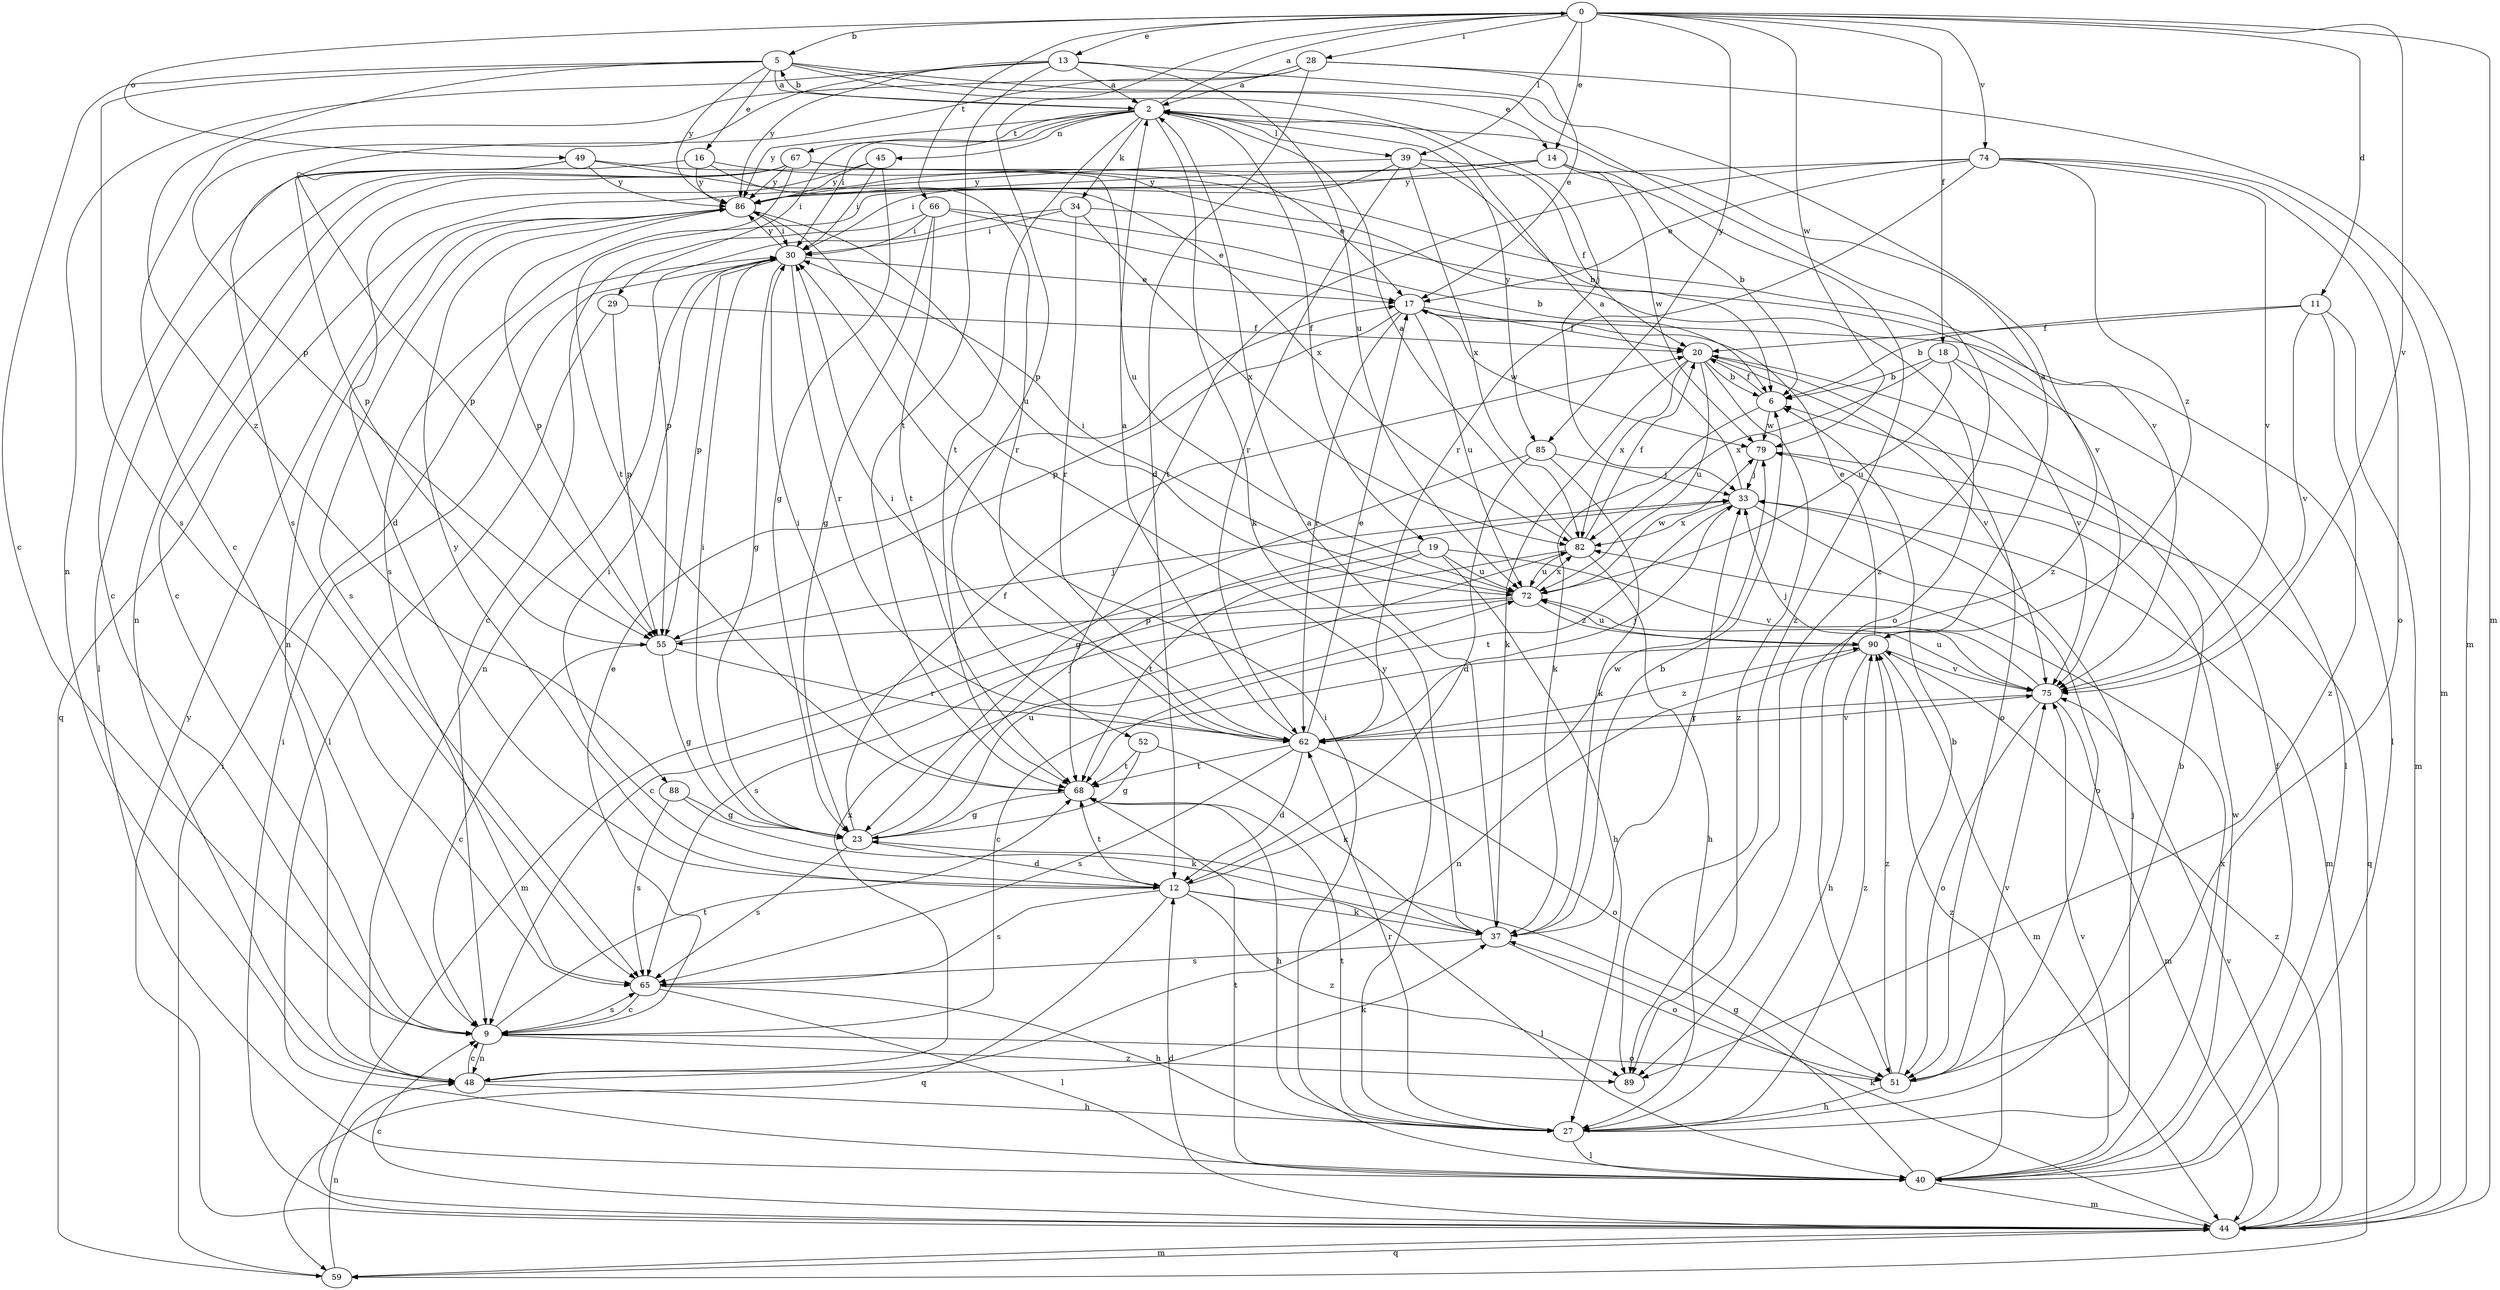 strict digraph  {
0;
2;
5;
6;
9;
11;
12;
13;
14;
16;
17;
18;
19;
20;
23;
27;
28;
29;
30;
33;
34;
37;
39;
40;
44;
45;
48;
49;
51;
52;
55;
59;
62;
65;
66;
67;
68;
72;
74;
75;
79;
82;
85;
86;
88;
89;
90;
0 -> 5  [label=b];
0 -> 11  [label=d];
0 -> 13  [label=e];
0 -> 14  [label=e];
0 -> 18  [label=f];
0 -> 28  [label=i];
0 -> 39  [label=l];
0 -> 44  [label=m];
0 -> 49  [label=o];
0 -> 52  [label=p];
0 -> 66  [label=t];
0 -> 74  [label=v];
0 -> 75  [label=v];
0 -> 79  [label=w];
0 -> 85  [label=y];
2 -> 0  [label=a];
2 -> 5  [label=b];
2 -> 19  [label=f];
2 -> 29  [label=i];
2 -> 30  [label=i];
2 -> 34  [label=k];
2 -> 37  [label=k];
2 -> 39  [label=l];
2 -> 45  [label=n];
2 -> 67  [label=t];
2 -> 68  [label=t];
2 -> 85  [label=y];
2 -> 86  [label=y];
5 -> 2  [label=a];
5 -> 9  [label=c];
5 -> 14  [label=e];
5 -> 16  [label=e];
5 -> 33  [label=j];
5 -> 65  [label=s];
5 -> 86  [label=y];
5 -> 88  [label=z];
5 -> 89  [label=z];
6 -> 20  [label=f];
6 -> 37  [label=k];
6 -> 79  [label=w];
9 -> 17  [label=e];
9 -> 48  [label=n];
9 -> 51  [label=o];
9 -> 65  [label=s];
9 -> 68  [label=t];
9 -> 89  [label=z];
11 -> 6  [label=b];
11 -> 20  [label=f];
11 -> 44  [label=m];
11 -> 75  [label=v];
11 -> 89  [label=z];
12 -> 30  [label=i];
12 -> 37  [label=k];
12 -> 40  [label=l];
12 -> 59  [label=q];
12 -> 65  [label=s];
12 -> 68  [label=t];
12 -> 79  [label=w];
12 -> 86  [label=y];
12 -> 89  [label=z];
13 -> 2  [label=a];
13 -> 48  [label=n];
13 -> 55  [label=p];
13 -> 68  [label=t];
13 -> 72  [label=u];
13 -> 86  [label=y];
13 -> 89  [label=z];
14 -> 6  [label=b];
14 -> 59  [label=q];
14 -> 65  [label=s];
14 -> 79  [label=w];
14 -> 86  [label=y];
14 -> 89  [label=z];
16 -> 55  [label=p];
16 -> 62  [label=r];
16 -> 75  [label=v];
16 -> 86  [label=y];
17 -> 20  [label=f];
17 -> 40  [label=l];
17 -> 55  [label=p];
17 -> 62  [label=r];
17 -> 72  [label=u];
17 -> 79  [label=w];
18 -> 6  [label=b];
18 -> 40  [label=l];
18 -> 72  [label=u];
18 -> 75  [label=v];
18 -> 82  [label=x];
19 -> 27  [label=h];
19 -> 44  [label=m];
19 -> 68  [label=t];
19 -> 72  [label=u];
19 -> 75  [label=v];
20 -> 6  [label=b];
20 -> 37  [label=k];
20 -> 51  [label=o];
20 -> 72  [label=u];
20 -> 75  [label=v];
20 -> 82  [label=x];
20 -> 89  [label=z];
23 -> 12  [label=d];
23 -> 20  [label=f];
23 -> 30  [label=i];
23 -> 33  [label=j];
23 -> 65  [label=s];
23 -> 72  [label=u];
27 -> 6  [label=b];
27 -> 33  [label=j];
27 -> 40  [label=l];
27 -> 62  [label=r];
27 -> 68  [label=t];
27 -> 86  [label=y];
27 -> 90  [label=z];
28 -> 2  [label=a];
28 -> 9  [label=c];
28 -> 12  [label=d];
28 -> 17  [label=e];
28 -> 44  [label=m];
28 -> 65  [label=s];
29 -> 20  [label=f];
29 -> 40  [label=l];
29 -> 55  [label=p];
30 -> 17  [label=e];
30 -> 23  [label=g];
30 -> 48  [label=n];
30 -> 55  [label=p];
30 -> 62  [label=r];
30 -> 86  [label=y];
33 -> 2  [label=a];
33 -> 44  [label=m];
33 -> 51  [label=o];
33 -> 68  [label=t];
33 -> 82  [label=x];
34 -> 30  [label=i];
34 -> 55  [label=p];
34 -> 62  [label=r];
34 -> 75  [label=v];
34 -> 82  [label=x];
37 -> 2  [label=a];
37 -> 6  [label=b];
37 -> 33  [label=j];
37 -> 51  [label=o];
37 -> 65  [label=s];
39 -> 6  [label=b];
39 -> 20  [label=f];
39 -> 30  [label=i];
39 -> 62  [label=r];
39 -> 82  [label=x];
39 -> 86  [label=y];
40 -> 20  [label=f];
40 -> 23  [label=g];
40 -> 30  [label=i];
40 -> 44  [label=m];
40 -> 68  [label=t];
40 -> 75  [label=v];
40 -> 79  [label=w];
40 -> 82  [label=x];
40 -> 90  [label=z];
44 -> 9  [label=c];
44 -> 12  [label=d];
44 -> 30  [label=i];
44 -> 37  [label=k];
44 -> 59  [label=q];
44 -> 75  [label=v];
44 -> 86  [label=y];
44 -> 90  [label=z];
45 -> 12  [label=d];
45 -> 23  [label=g];
45 -> 30  [label=i];
45 -> 86  [label=y];
48 -> 9  [label=c];
48 -> 27  [label=h];
48 -> 37  [label=k];
48 -> 82  [label=x];
49 -> 9  [label=c];
49 -> 51  [label=o];
49 -> 55  [label=p];
49 -> 82  [label=x];
49 -> 86  [label=y];
51 -> 6  [label=b];
51 -> 27  [label=h];
51 -> 75  [label=v];
51 -> 90  [label=z];
52 -> 23  [label=g];
52 -> 37  [label=k];
52 -> 68  [label=t];
55 -> 9  [label=c];
55 -> 23  [label=g];
55 -> 33  [label=j];
55 -> 62  [label=r];
59 -> 30  [label=i];
59 -> 44  [label=m];
59 -> 48  [label=n];
62 -> 2  [label=a];
62 -> 12  [label=d];
62 -> 17  [label=e];
62 -> 30  [label=i];
62 -> 33  [label=j];
62 -> 51  [label=o];
62 -> 65  [label=s];
62 -> 68  [label=t];
62 -> 75  [label=v];
62 -> 90  [label=z];
65 -> 9  [label=c];
65 -> 27  [label=h];
65 -> 40  [label=l];
66 -> 6  [label=b];
66 -> 9  [label=c];
66 -> 17  [label=e];
66 -> 23  [label=g];
66 -> 30  [label=i];
66 -> 68  [label=t];
67 -> 9  [label=c];
67 -> 17  [label=e];
67 -> 40  [label=l];
67 -> 48  [label=n];
67 -> 68  [label=t];
67 -> 72  [label=u];
67 -> 86  [label=y];
68 -> 23  [label=g];
68 -> 27  [label=h];
68 -> 30  [label=i];
72 -> 30  [label=i];
72 -> 55  [label=p];
72 -> 65  [label=s];
72 -> 79  [label=w];
72 -> 82  [label=x];
72 -> 90  [label=z];
74 -> 17  [label=e];
74 -> 44  [label=m];
74 -> 51  [label=o];
74 -> 62  [label=r];
74 -> 68  [label=t];
74 -> 75  [label=v];
74 -> 86  [label=y];
74 -> 90  [label=z];
75 -> 33  [label=j];
75 -> 44  [label=m];
75 -> 51  [label=o];
75 -> 62  [label=r];
75 -> 72  [label=u];
79 -> 33  [label=j];
79 -> 59  [label=q];
82 -> 2  [label=a];
82 -> 9  [label=c];
82 -> 20  [label=f];
82 -> 27  [label=h];
82 -> 72  [label=u];
85 -> 12  [label=d];
85 -> 23  [label=g];
85 -> 33  [label=j];
85 -> 37  [label=k];
86 -> 30  [label=i];
86 -> 48  [label=n];
86 -> 55  [label=p];
86 -> 65  [label=s];
86 -> 72  [label=u];
88 -> 23  [label=g];
88 -> 37  [label=k];
88 -> 65  [label=s];
90 -> 2  [label=a];
90 -> 9  [label=c];
90 -> 17  [label=e];
90 -> 27  [label=h];
90 -> 44  [label=m];
90 -> 48  [label=n];
90 -> 72  [label=u];
90 -> 75  [label=v];
}
